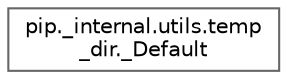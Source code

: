 digraph "Graphical Class Hierarchy"
{
 // LATEX_PDF_SIZE
  bgcolor="transparent";
  edge [fontname=Helvetica,fontsize=10,labelfontname=Helvetica,labelfontsize=10];
  node [fontname=Helvetica,fontsize=10,shape=box,height=0.2,width=0.4];
  rankdir="LR";
  Node0 [id="Node000000",label="pip._internal.utils.temp\l_dir._Default",height=0.2,width=0.4,color="grey40", fillcolor="white", style="filled",URL="$dd/db8/classpip_1_1__internal_1_1utils_1_1temp__dir_1_1__Default.html",tooltip=" "];
}
